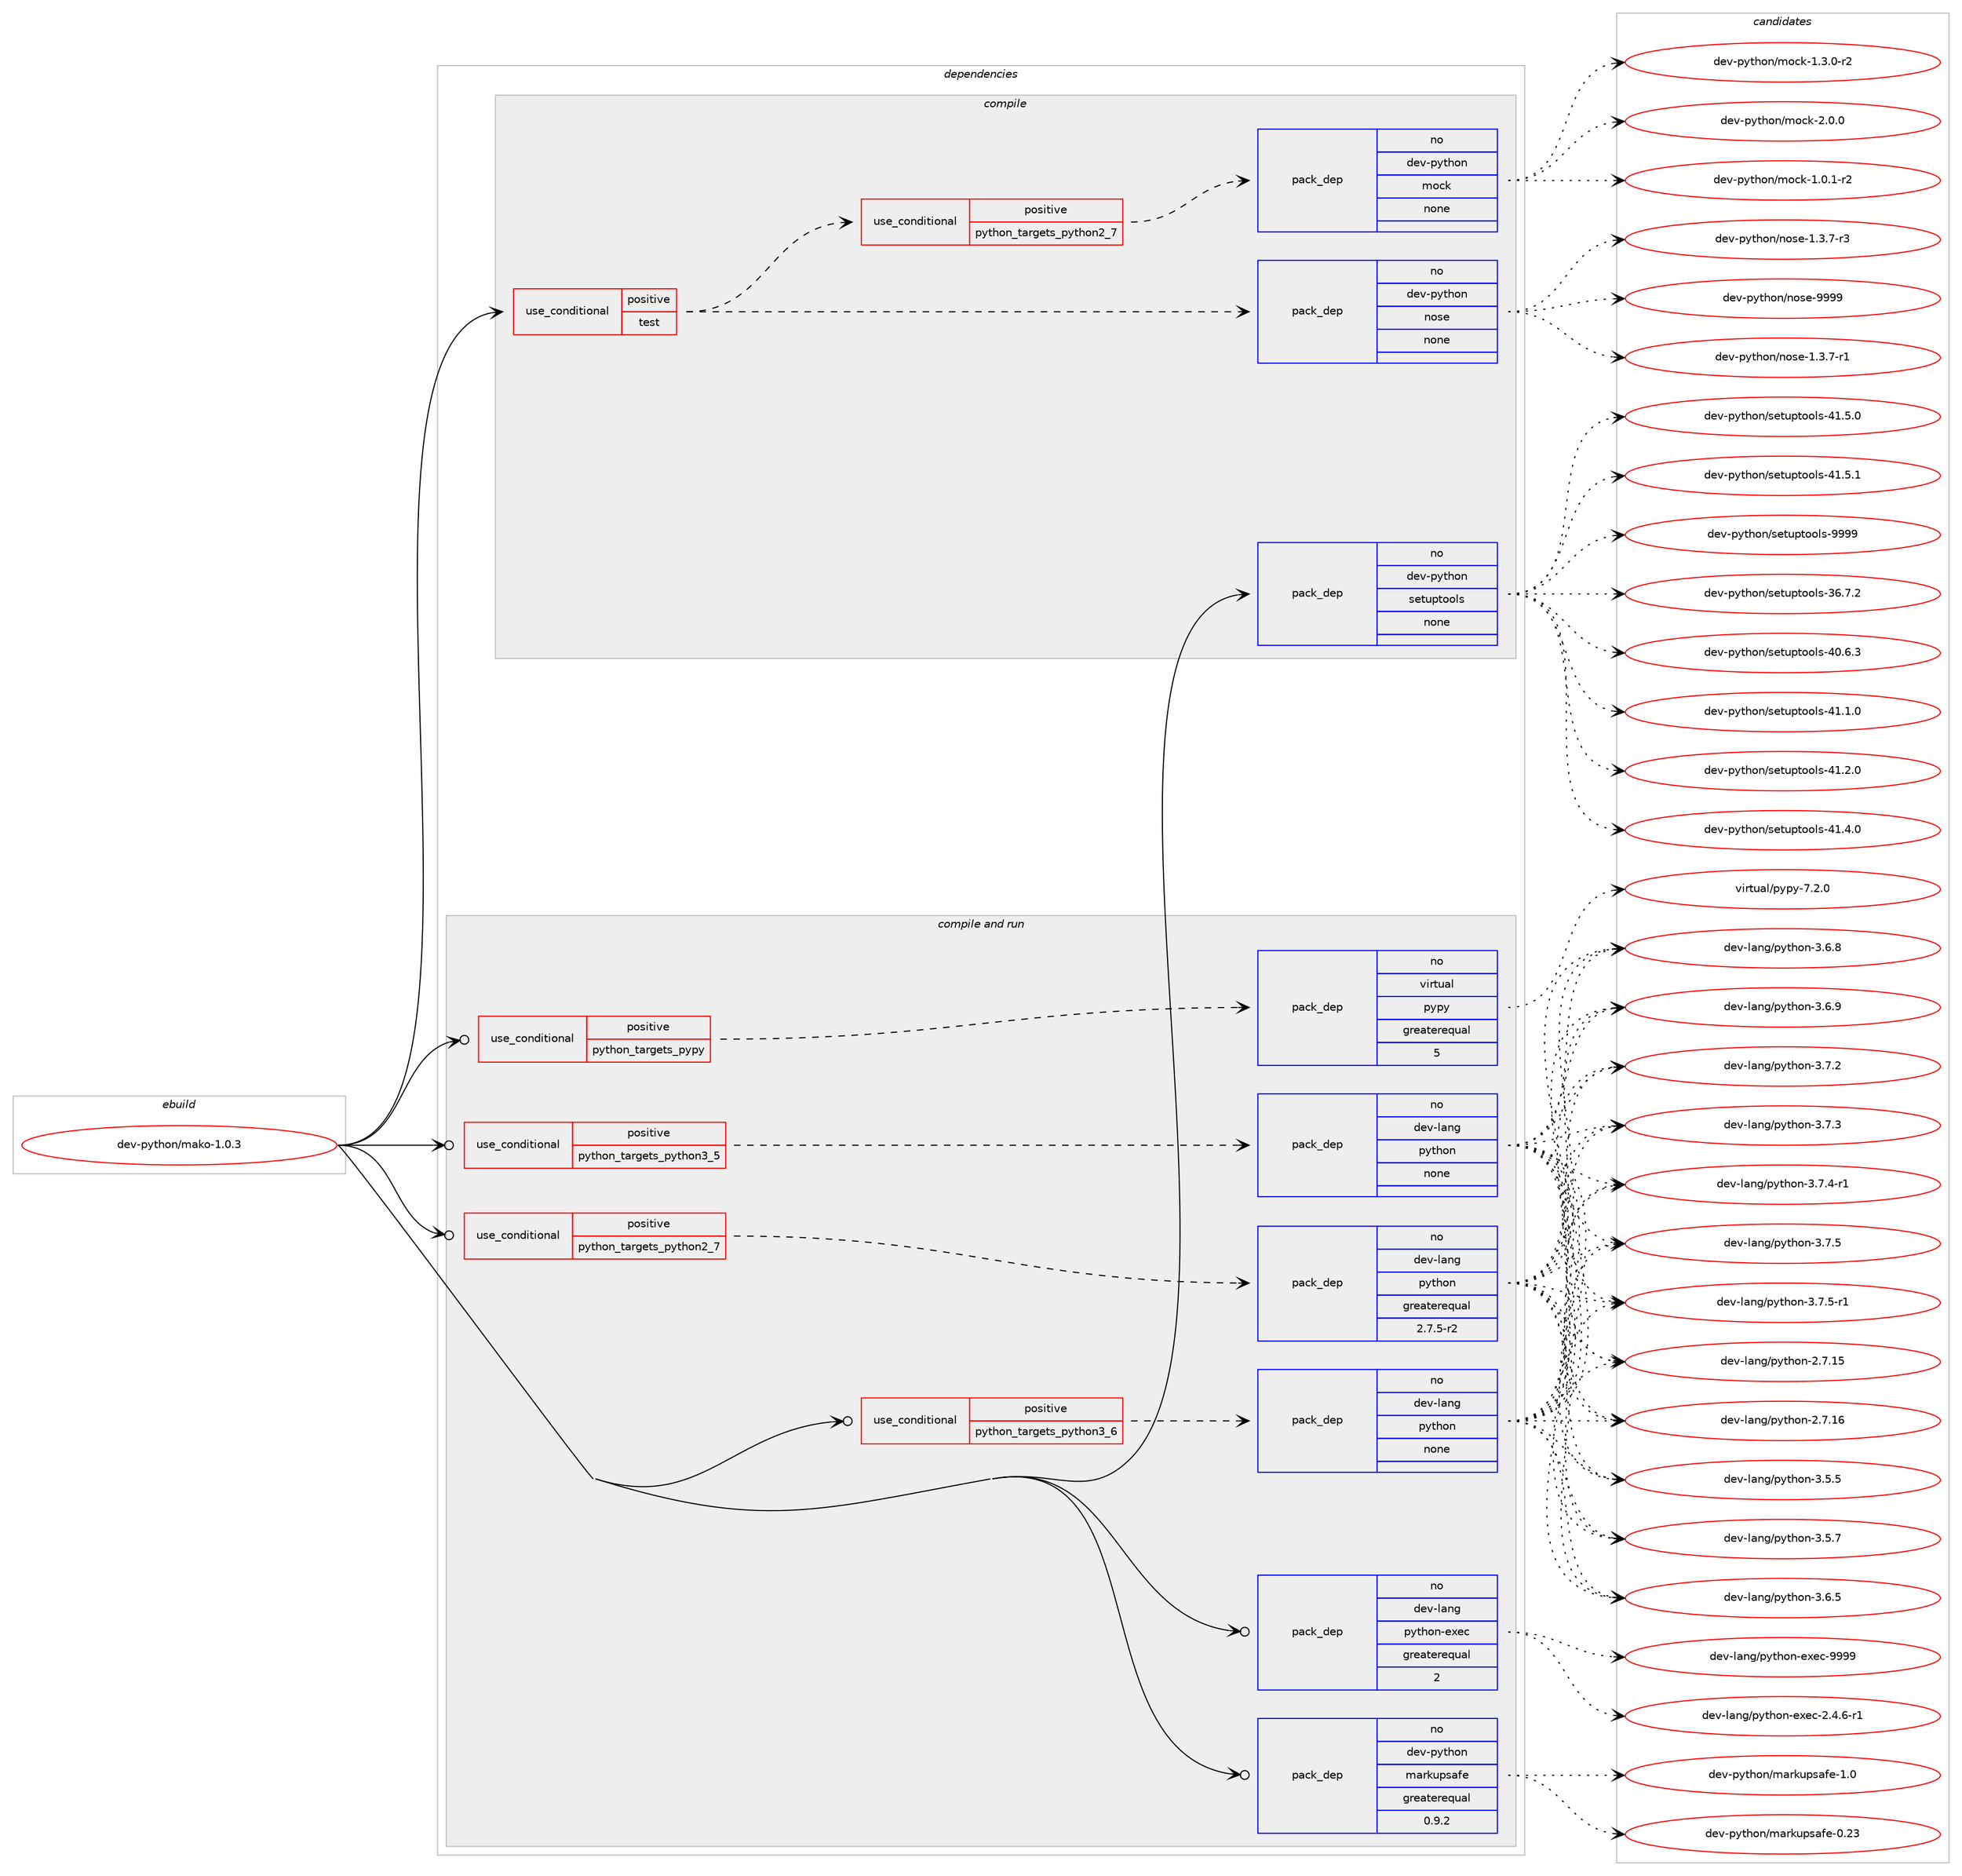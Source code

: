 digraph prolog {

# *************
# Graph options
# *************

newrank=true;
concentrate=true;
compound=true;
graph [rankdir=LR,fontname=Helvetica,fontsize=10,ranksep=1.5];#, ranksep=2.5, nodesep=0.2];
edge  [arrowhead=vee];
node  [fontname=Helvetica,fontsize=10];

# **********
# The ebuild
# **********

subgraph cluster_leftcol {
color=gray;
rank=same;
label=<<i>ebuild</i>>;
id [label="dev-python/mako-1.0.3", color=red, width=4, href="../dev-python/mako-1.0.3.svg"];
}

# ****************
# The dependencies
# ****************

subgraph cluster_midcol {
color=gray;
label=<<i>dependencies</i>>;
subgraph cluster_compile {
fillcolor="#eeeeee";
style=filled;
label=<<i>compile</i>>;
subgraph cond142251 {
dependency613755 [label=<<TABLE BORDER="0" CELLBORDER="1" CELLSPACING="0" CELLPADDING="4"><TR><TD ROWSPAN="3" CELLPADDING="10">use_conditional</TD></TR><TR><TD>positive</TD></TR><TR><TD>test</TD></TR></TABLE>>, shape=none, color=red];
subgraph pack459700 {
dependency613756 [label=<<TABLE BORDER="0" CELLBORDER="1" CELLSPACING="0" CELLPADDING="4" WIDTH="220"><TR><TD ROWSPAN="6" CELLPADDING="30">pack_dep</TD></TR><TR><TD WIDTH="110">no</TD></TR><TR><TD>dev-python</TD></TR><TR><TD>nose</TD></TR><TR><TD>none</TD></TR><TR><TD></TD></TR></TABLE>>, shape=none, color=blue];
}
dependency613755:e -> dependency613756:w [weight=20,style="dashed",arrowhead="vee"];
subgraph cond142252 {
dependency613757 [label=<<TABLE BORDER="0" CELLBORDER="1" CELLSPACING="0" CELLPADDING="4"><TR><TD ROWSPAN="3" CELLPADDING="10">use_conditional</TD></TR><TR><TD>positive</TD></TR><TR><TD>python_targets_python2_7</TD></TR></TABLE>>, shape=none, color=red];
subgraph pack459701 {
dependency613758 [label=<<TABLE BORDER="0" CELLBORDER="1" CELLSPACING="0" CELLPADDING="4" WIDTH="220"><TR><TD ROWSPAN="6" CELLPADDING="30">pack_dep</TD></TR><TR><TD WIDTH="110">no</TD></TR><TR><TD>dev-python</TD></TR><TR><TD>mock</TD></TR><TR><TD>none</TD></TR><TR><TD></TD></TR></TABLE>>, shape=none, color=blue];
}
dependency613757:e -> dependency613758:w [weight=20,style="dashed",arrowhead="vee"];
}
dependency613755:e -> dependency613757:w [weight=20,style="dashed",arrowhead="vee"];
}
id:e -> dependency613755:w [weight=20,style="solid",arrowhead="vee"];
subgraph pack459702 {
dependency613759 [label=<<TABLE BORDER="0" CELLBORDER="1" CELLSPACING="0" CELLPADDING="4" WIDTH="220"><TR><TD ROWSPAN="6" CELLPADDING="30">pack_dep</TD></TR><TR><TD WIDTH="110">no</TD></TR><TR><TD>dev-python</TD></TR><TR><TD>setuptools</TD></TR><TR><TD>none</TD></TR><TR><TD></TD></TR></TABLE>>, shape=none, color=blue];
}
id:e -> dependency613759:w [weight=20,style="solid",arrowhead="vee"];
}
subgraph cluster_compileandrun {
fillcolor="#eeeeee";
style=filled;
label=<<i>compile and run</i>>;
subgraph cond142253 {
dependency613760 [label=<<TABLE BORDER="0" CELLBORDER="1" CELLSPACING="0" CELLPADDING="4"><TR><TD ROWSPAN="3" CELLPADDING="10">use_conditional</TD></TR><TR><TD>positive</TD></TR><TR><TD>python_targets_pypy</TD></TR></TABLE>>, shape=none, color=red];
subgraph pack459703 {
dependency613761 [label=<<TABLE BORDER="0" CELLBORDER="1" CELLSPACING="0" CELLPADDING="4" WIDTH="220"><TR><TD ROWSPAN="6" CELLPADDING="30">pack_dep</TD></TR><TR><TD WIDTH="110">no</TD></TR><TR><TD>virtual</TD></TR><TR><TD>pypy</TD></TR><TR><TD>greaterequal</TD></TR><TR><TD>5</TD></TR></TABLE>>, shape=none, color=blue];
}
dependency613760:e -> dependency613761:w [weight=20,style="dashed",arrowhead="vee"];
}
id:e -> dependency613760:w [weight=20,style="solid",arrowhead="odotvee"];
subgraph cond142254 {
dependency613762 [label=<<TABLE BORDER="0" CELLBORDER="1" CELLSPACING="0" CELLPADDING="4"><TR><TD ROWSPAN="3" CELLPADDING="10">use_conditional</TD></TR><TR><TD>positive</TD></TR><TR><TD>python_targets_python2_7</TD></TR></TABLE>>, shape=none, color=red];
subgraph pack459704 {
dependency613763 [label=<<TABLE BORDER="0" CELLBORDER="1" CELLSPACING="0" CELLPADDING="4" WIDTH="220"><TR><TD ROWSPAN="6" CELLPADDING="30">pack_dep</TD></TR><TR><TD WIDTH="110">no</TD></TR><TR><TD>dev-lang</TD></TR><TR><TD>python</TD></TR><TR><TD>greaterequal</TD></TR><TR><TD>2.7.5-r2</TD></TR></TABLE>>, shape=none, color=blue];
}
dependency613762:e -> dependency613763:w [weight=20,style="dashed",arrowhead="vee"];
}
id:e -> dependency613762:w [weight=20,style="solid",arrowhead="odotvee"];
subgraph cond142255 {
dependency613764 [label=<<TABLE BORDER="0" CELLBORDER="1" CELLSPACING="0" CELLPADDING="4"><TR><TD ROWSPAN="3" CELLPADDING="10">use_conditional</TD></TR><TR><TD>positive</TD></TR><TR><TD>python_targets_python3_5</TD></TR></TABLE>>, shape=none, color=red];
subgraph pack459705 {
dependency613765 [label=<<TABLE BORDER="0" CELLBORDER="1" CELLSPACING="0" CELLPADDING="4" WIDTH="220"><TR><TD ROWSPAN="6" CELLPADDING="30">pack_dep</TD></TR><TR><TD WIDTH="110">no</TD></TR><TR><TD>dev-lang</TD></TR><TR><TD>python</TD></TR><TR><TD>none</TD></TR><TR><TD></TD></TR></TABLE>>, shape=none, color=blue];
}
dependency613764:e -> dependency613765:w [weight=20,style="dashed",arrowhead="vee"];
}
id:e -> dependency613764:w [weight=20,style="solid",arrowhead="odotvee"];
subgraph cond142256 {
dependency613766 [label=<<TABLE BORDER="0" CELLBORDER="1" CELLSPACING="0" CELLPADDING="4"><TR><TD ROWSPAN="3" CELLPADDING="10">use_conditional</TD></TR><TR><TD>positive</TD></TR><TR><TD>python_targets_python3_6</TD></TR></TABLE>>, shape=none, color=red];
subgraph pack459706 {
dependency613767 [label=<<TABLE BORDER="0" CELLBORDER="1" CELLSPACING="0" CELLPADDING="4" WIDTH="220"><TR><TD ROWSPAN="6" CELLPADDING="30">pack_dep</TD></TR><TR><TD WIDTH="110">no</TD></TR><TR><TD>dev-lang</TD></TR><TR><TD>python</TD></TR><TR><TD>none</TD></TR><TR><TD></TD></TR></TABLE>>, shape=none, color=blue];
}
dependency613766:e -> dependency613767:w [weight=20,style="dashed",arrowhead="vee"];
}
id:e -> dependency613766:w [weight=20,style="solid",arrowhead="odotvee"];
subgraph pack459707 {
dependency613768 [label=<<TABLE BORDER="0" CELLBORDER="1" CELLSPACING="0" CELLPADDING="4" WIDTH="220"><TR><TD ROWSPAN="6" CELLPADDING="30">pack_dep</TD></TR><TR><TD WIDTH="110">no</TD></TR><TR><TD>dev-lang</TD></TR><TR><TD>python-exec</TD></TR><TR><TD>greaterequal</TD></TR><TR><TD>2</TD></TR></TABLE>>, shape=none, color=blue];
}
id:e -> dependency613768:w [weight=20,style="solid",arrowhead="odotvee"];
subgraph pack459708 {
dependency613769 [label=<<TABLE BORDER="0" CELLBORDER="1" CELLSPACING="0" CELLPADDING="4" WIDTH="220"><TR><TD ROWSPAN="6" CELLPADDING="30">pack_dep</TD></TR><TR><TD WIDTH="110">no</TD></TR><TR><TD>dev-python</TD></TR><TR><TD>markupsafe</TD></TR><TR><TD>greaterequal</TD></TR><TR><TD>0.9.2</TD></TR></TABLE>>, shape=none, color=blue];
}
id:e -> dependency613769:w [weight=20,style="solid",arrowhead="odotvee"];
}
subgraph cluster_run {
fillcolor="#eeeeee";
style=filled;
label=<<i>run</i>>;
}
}

# **************
# The candidates
# **************

subgraph cluster_choices {
rank=same;
color=gray;
label=<<i>candidates</i>>;

subgraph choice459700 {
color=black;
nodesep=1;
choice10010111845112121116104111110471101111151014549465146554511449 [label="dev-python/nose-1.3.7-r1", color=red, width=4,href="../dev-python/nose-1.3.7-r1.svg"];
choice10010111845112121116104111110471101111151014549465146554511451 [label="dev-python/nose-1.3.7-r3", color=red, width=4,href="../dev-python/nose-1.3.7-r3.svg"];
choice10010111845112121116104111110471101111151014557575757 [label="dev-python/nose-9999", color=red, width=4,href="../dev-python/nose-9999.svg"];
dependency613756:e -> choice10010111845112121116104111110471101111151014549465146554511449:w [style=dotted,weight="100"];
dependency613756:e -> choice10010111845112121116104111110471101111151014549465146554511451:w [style=dotted,weight="100"];
dependency613756:e -> choice10010111845112121116104111110471101111151014557575757:w [style=dotted,weight="100"];
}
subgraph choice459701 {
color=black;
nodesep=1;
choice1001011184511212111610411111047109111991074549464846494511450 [label="dev-python/mock-1.0.1-r2", color=red, width=4,href="../dev-python/mock-1.0.1-r2.svg"];
choice1001011184511212111610411111047109111991074549465146484511450 [label="dev-python/mock-1.3.0-r2", color=red, width=4,href="../dev-python/mock-1.3.0-r2.svg"];
choice100101118451121211161041111104710911199107455046484648 [label="dev-python/mock-2.0.0", color=red, width=4,href="../dev-python/mock-2.0.0.svg"];
dependency613758:e -> choice1001011184511212111610411111047109111991074549464846494511450:w [style=dotted,weight="100"];
dependency613758:e -> choice1001011184511212111610411111047109111991074549465146484511450:w [style=dotted,weight="100"];
dependency613758:e -> choice100101118451121211161041111104710911199107455046484648:w [style=dotted,weight="100"];
}
subgraph choice459702 {
color=black;
nodesep=1;
choice100101118451121211161041111104711510111611711211611111110811545515446554650 [label="dev-python/setuptools-36.7.2", color=red, width=4,href="../dev-python/setuptools-36.7.2.svg"];
choice100101118451121211161041111104711510111611711211611111110811545524846544651 [label="dev-python/setuptools-40.6.3", color=red, width=4,href="../dev-python/setuptools-40.6.3.svg"];
choice100101118451121211161041111104711510111611711211611111110811545524946494648 [label="dev-python/setuptools-41.1.0", color=red, width=4,href="../dev-python/setuptools-41.1.0.svg"];
choice100101118451121211161041111104711510111611711211611111110811545524946504648 [label="dev-python/setuptools-41.2.0", color=red, width=4,href="../dev-python/setuptools-41.2.0.svg"];
choice100101118451121211161041111104711510111611711211611111110811545524946524648 [label="dev-python/setuptools-41.4.0", color=red, width=4,href="../dev-python/setuptools-41.4.0.svg"];
choice100101118451121211161041111104711510111611711211611111110811545524946534648 [label="dev-python/setuptools-41.5.0", color=red, width=4,href="../dev-python/setuptools-41.5.0.svg"];
choice100101118451121211161041111104711510111611711211611111110811545524946534649 [label="dev-python/setuptools-41.5.1", color=red, width=4,href="../dev-python/setuptools-41.5.1.svg"];
choice10010111845112121116104111110471151011161171121161111111081154557575757 [label="dev-python/setuptools-9999", color=red, width=4,href="../dev-python/setuptools-9999.svg"];
dependency613759:e -> choice100101118451121211161041111104711510111611711211611111110811545515446554650:w [style=dotted,weight="100"];
dependency613759:e -> choice100101118451121211161041111104711510111611711211611111110811545524846544651:w [style=dotted,weight="100"];
dependency613759:e -> choice100101118451121211161041111104711510111611711211611111110811545524946494648:w [style=dotted,weight="100"];
dependency613759:e -> choice100101118451121211161041111104711510111611711211611111110811545524946504648:w [style=dotted,weight="100"];
dependency613759:e -> choice100101118451121211161041111104711510111611711211611111110811545524946524648:w [style=dotted,weight="100"];
dependency613759:e -> choice100101118451121211161041111104711510111611711211611111110811545524946534648:w [style=dotted,weight="100"];
dependency613759:e -> choice100101118451121211161041111104711510111611711211611111110811545524946534649:w [style=dotted,weight="100"];
dependency613759:e -> choice10010111845112121116104111110471151011161171121161111111081154557575757:w [style=dotted,weight="100"];
}
subgraph choice459703 {
color=black;
nodesep=1;
choice1181051141161179710847112121112121455546504648 [label="virtual/pypy-7.2.0", color=red, width=4,href="../virtual/pypy-7.2.0.svg"];
dependency613761:e -> choice1181051141161179710847112121112121455546504648:w [style=dotted,weight="100"];
}
subgraph choice459704 {
color=black;
nodesep=1;
choice10010111845108971101034711212111610411111045504655464953 [label="dev-lang/python-2.7.15", color=red, width=4,href="../dev-lang/python-2.7.15.svg"];
choice10010111845108971101034711212111610411111045504655464954 [label="dev-lang/python-2.7.16", color=red, width=4,href="../dev-lang/python-2.7.16.svg"];
choice100101118451089711010347112121116104111110455146534653 [label="dev-lang/python-3.5.5", color=red, width=4,href="../dev-lang/python-3.5.5.svg"];
choice100101118451089711010347112121116104111110455146534655 [label="dev-lang/python-3.5.7", color=red, width=4,href="../dev-lang/python-3.5.7.svg"];
choice100101118451089711010347112121116104111110455146544653 [label="dev-lang/python-3.6.5", color=red, width=4,href="../dev-lang/python-3.6.5.svg"];
choice100101118451089711010347112121116104111110455146544656 [label="dev-lang/python-3.6.8", color=red, width=4,href="../dev-lang/python-3.6.8.svg"];
choice100101118451089711010347112121116104111110455146544657 [label="dev-lang/python-3.6.9", color=red, width=4,href="../dev-lang/python-3.6.9.svg"];
choice100101118451089711010347112121116104111110455146554650 [label="dev-lang/python-3.7.2", color=red, width=4,href="../dev-lang/python-3.7.2.svg"];
choice100101118451089711010347112121116104111110455146554651 [label="dev-lang/python-3.7.3", color=red, width=4,href="../dev-lang/python-3.7.3.svg"];
choice1001011184510897110103471121211161041111104551465546524511449 [label="dev-lang/python-3.7.4-r1", color=red, width=4,href="../dev-lang/python-3.7.4-r1.svg"];
choice100101118451089711010347112121116104111110455146554653 [label="dev-lang/python-3.7.5", color=red, width=4,href="../dev-lang/python-3.7.5.svg"];
choice1001011184510897110103471121211161041111104551465546534511449 [label="dev-lang/python-3.7.5-r1", color=red, width=4,href="../dev-lang/python-3.7.5-r1.svg"];
dependency613763:e -> choice10010111845108971101034711212111610411111045504655464953:w [style=dotted,weight="100"];
dependency613763:e -> choice10010111845108971101034711212111610411111045504655464954:w [style=dotted,weight="100"];
dependency613763:e -> choice100101118451089711010347112121116104111110455146534653:w [style=dotted,weight="100"];
dependency613763:e -> choice100101118451089711010347112121116104111110455146534655:w [style=dotted,weight="100"];
dependency613763:e -> choice100101118451089711010347112121116104111110455146544653:w [style=dotted,weight="100"];
dependency613763:e -> choice100101118451089711010347112121116104111110455146544656:w [style=dotted,weight="100"];
dependency613763:e -> choice100101118451089711010347112121116104111110455146544657:w [style=dotted,weight="100"];
dependency613763:e -> choice100101118451089711010347112121116104111110455146554650:w [style=dotted,weight="100"];
dependency613763:e -> choice100101118451089711010347112121116104111110455146554651:w [style=dotted,weight="100"];
dependency613763:e -> choice1001011184510897110103471121211161041111104551465546524511449:w [style=dotted,weight="100"];
dependency613763:e -> choice100101118451089711010347112121116104111110455146554653:w [style=dotted,weight="100"];
dependency613763:e -> choice1001011184510897110103471121211161041111104551465546534511449:w [style=dotted,weight="100"];
}
subgraph choice459705 {
color=black;
nodesep=1;
choice10010111845108971101034711212111610411111045504655464953 [label="dev-lang/python-2.7.15", color=red, width=4,href="../dev-lang/python-2.7.15.svg"];
choice10010111845108971101034711212111610411111045504655464954 [label="dev-lang/python-2.7.16", color=red, width=4,href="../dev-lang/python-2.7.16.svg"];
choice100101118451089711010347112121116104111110455146534653 [label="dev-lang/python-3.5.5", color=red, width=4,href="../dev-lang/python-3.5.5.svg"];
choice100101118451089711010347112121116104111110455146534655 [label="dev-lang/python-3.5.7", color=red, width=4,href="../dev-lang/python-3.5.7.svg"];
choice100101118451089711010347112121116104111110455146544653 [label="dev-lang/python-3.6.5", color=red, width=4,href="../dev-lang/python-3.6.5.svg"];
choice100101118451089711010347112121116104111110455146544656 [label="dev-lang/python-3.6.8", color=red, width=4,href="../dev-lang/python-3.6.8.svg"];
choice100101118451089711010347112121116104111110455146544657 [label="dev-lang/python-3.6.9", color=red, width=4,href="../dev-lang/python-3.6.9.svg"];
choice100101118451089711010347112121116104111110455146554650 [label="dev-lang/python-3.7.2", color=red, width=4,href="../dev-lang/python-3.7.2.svg"];
choice100101118451089711010347112121116104111110455146554651 [label="dev-lang/python-3.7.3", color=red, width=4,href="../dev-lang/python-3.7.3.svg"];
choice1001011184510897110103471121211161041111104551465546524511449 [label="dev-lang/python-3.7.4-r1", color=red, width=4,href="../dev-lang/python-3.7.4-r1.svg"];
choice100101118451089711010347112121116104111110455146554653 [label="dev-lang/python-3.7.5", color=red, width=4,href="../dev-lang/python-3.7.5.svg"];
choice1001011184510897110103471121211161041111104551465546534511449 [label="dev-lang/python-3.7.5-r1", color=red, width=4,href="../dev-lang/python-3.7.5-r1.svg"];
dependency613765:e -> choice10010111845108971101034711212111610411111045504655464953:w [style=dotted,weight="100"];
dependency613765:e -> choice10010111845108971101034711212111610411111045504655464954:w [style=dotted,weight="100"];
dependency613765:e -> choice100101118451089711010347112121116104111110455146534653:w [style=dotted,weight="100"];
dependency613765:e -> choice100101118451089711010347112121116104111110455146534655:w [style=dotted,weight="100"];
dependency613765:e -> choice100101118451089711010347112121116104111110455146544653:w [style=dotted,weight="100"];
dependency613765:e -> choice100101118451089711010347112121116104111110455146544656:w [style=dotted,weight="100"];
dependency613765:e -> choice100101118451089711010347112121116104111110455146544657:w [style=dotted,weight="100"];
dependency613765:e -> choice100101118451089711010347112121116104111110455146554650:w [style=dotted,weight="100"];
dependency613765:e -> choice100101118451089711010347112121116104111110455146554651:w [style=dotted,weight="100"];
dependency613765:e -> choice1001011184510897110103471121211161041111104551465546524511449:w [style=dotted,weight="100"];
dependency613765:e -> choice100101118451089711010347112121116104111110455146554653:w [style=dotted,weight="100"];
dependency613765:e -> choice1001011184510897110103471121211161041111104551465546534511449:w [style=dotted,weight="100"];
}
subgraph choice459706 {
color=black;
nodesep=1;
choice10010111845108971101034711212111610411111045504655464953 [label="dev-lang/python-2.7.15", color=red, width=4,href="../dev-lang/python-2.7.15.svg"];
choice10010111845108971101034711212111610411111045504655464954 [label="dev-lang/python-2.7.16", color=red, width=4,href="../dev-lang/python-2.7.16.svg"];
choice100101118451089711010347112121116104111110455146534653 [label="dev-lang/python-3.5.5", color=red, width=4,href="../dev-lang/python-3.5.5.svg"];
choice100101118451089711010347112121116104111110455146534655 [label="dev-lang/python-3.5.7", color=red, width=4,href="../dev-lang/python-3.5.7.svg"];
choice100101118451089711010347112121116104111110455146544653 [label="dev-lang/python-3.6.5", color=red, width=4,href="../dev-lang/python-3.6.5.svg"];
choice100101118451089711010347112121116104111110455146544656 [label="dev-lang/python-3.6.8", color=red, width=4,href="../dev-lang/python-3.6.8.svg"];
choice100101118451089711010347112121116104111110455146544657 [label="dev-lang/python-3.6.9", color=red, width=4,href="../dev-lang/python-3.6.9.svg"];
choice100101118451089711010347112121116104111110455146554650 [label="dev-lang/python-3.7.2", color=red, width=4,href="../dev-lang/python-3.7.2.svg"];
choice100101118451089711010347112121116104111110455146554651 [label="dev-lang/python-3.7.3", color=red, width=4,href="../dev-lang/python-3.7.3.svg"];
choice1001011184510897110103471121211161041111104551465546524511449 [label="dev-lang/python-3.7.4-r1", color=red, width=4,href="../dev-lang/python-3.7.4-r1.svg"];
choice100101118451089711010347112121116104111110455146554653 [label="dev-lang/python-3.7.5", color=red, width=4,href="../dev-lang/python-3.7.5.svg"];
choice1001011184510897110103471121211161041111104551465546534511449 [label="dev-lang/python-3.7.5-r1", color=red, width=4,href="../dev-lang/python-3.7.5-r1.svg"];
dependency613767:e -> choice10010111845108971101034711212111610411111045504655464953:w [style=dotted,weight="100"];
dependency613767:e -> choice10010111845108971101034711212111610411111045504655464954:w [style=dotted,weight="100"];
dependency613767:e -> choice100101118451089711010347112121116104111110455146534653:w [style=dotted,weight="100"];
dependency613767:e -> choice100101118451089711010347112121116104111110455146534655:w [style=dotted,weight="100"];
dependency613767:e -> choice100101118451089711010347112121116104111110455146544653:w [style=dotted,weight="100"];
dependency613767:e -> choice100101118451089711010347112121116104111110455146544656:w [style=dotted,weight="100"];
dependency613767:e -> choice100101118451089711010347112121116104111110455146544657:w [style=dotted,weight="100"];
dependency613767:e -> choice100101118451089711010347112121116104111110455146554650:w [style=dotted,weight="100"];
dependency613767:e -> choice100101118451089711010347112121116104111110455146554651:w [style=dotted,weight="100"];
dependency613767:e -> choice1001011184510897110103471121211161041111104551465546524511449:w [style=dotted,weight="100"];
dependency613767:e -> choice100101118451089711010347112121116104111110455146554653:w [style=dotted,weight="100"];
dependency613767:e -> choice1001011184510897110103471121211161041111104551465546534511449:w [style=dotted,weight="100"];
}
subgraph choice459707 {
color=black;
nodesep=1;
choice10010111845108971101034711212111610411111045101120101994550465246544511449 [label="dev-lang/python-exec-2.4.6-r1", color=red, width=4,href="../dev-lang/python-exec-2.4.6-r1.svg"];
choice10010111845108971101034711212111610411111045101120101994557575757 [label="dev-lang/python-exec-9999", color=red, width=4,href="../dev-lang/python-exec-9999.svg"];
dependency613768:e -> choice10010111845108971101034711212111610411111045101120101994550465246544511449:w [style=dotted,weight="100"];
dependency613768:e -> choice10010111845108971101034711212111610411111045101120101994557575757:w [style=dotted,weight="100"];
}
subgraph choice459708 {
color=black;
nodesep=1;
choice100101118451121211161041111104710997114107117112115971021014548465051 [label="dev-python/markupsafe-0.23", color=red, width=4,href="../dev-python/markupsafe-0.23.svg"];
choice1001011184511212111610411111047109971141071171121159710210145494648 [label="dev-python/markupsafe-1.0", color=red, width=4,href="../dev-python/markupsafe-1.0.svg"];
dependency613769:e -> choice100101118451121211161041111104710997114107117112115971021014548465051:w [style=dotted,weight="100"];
dependency613769:e -> choice1001011184511212111610411111047109971141071171121159710210145494648:w [style=dotted,weight="100"];
}
}

}
